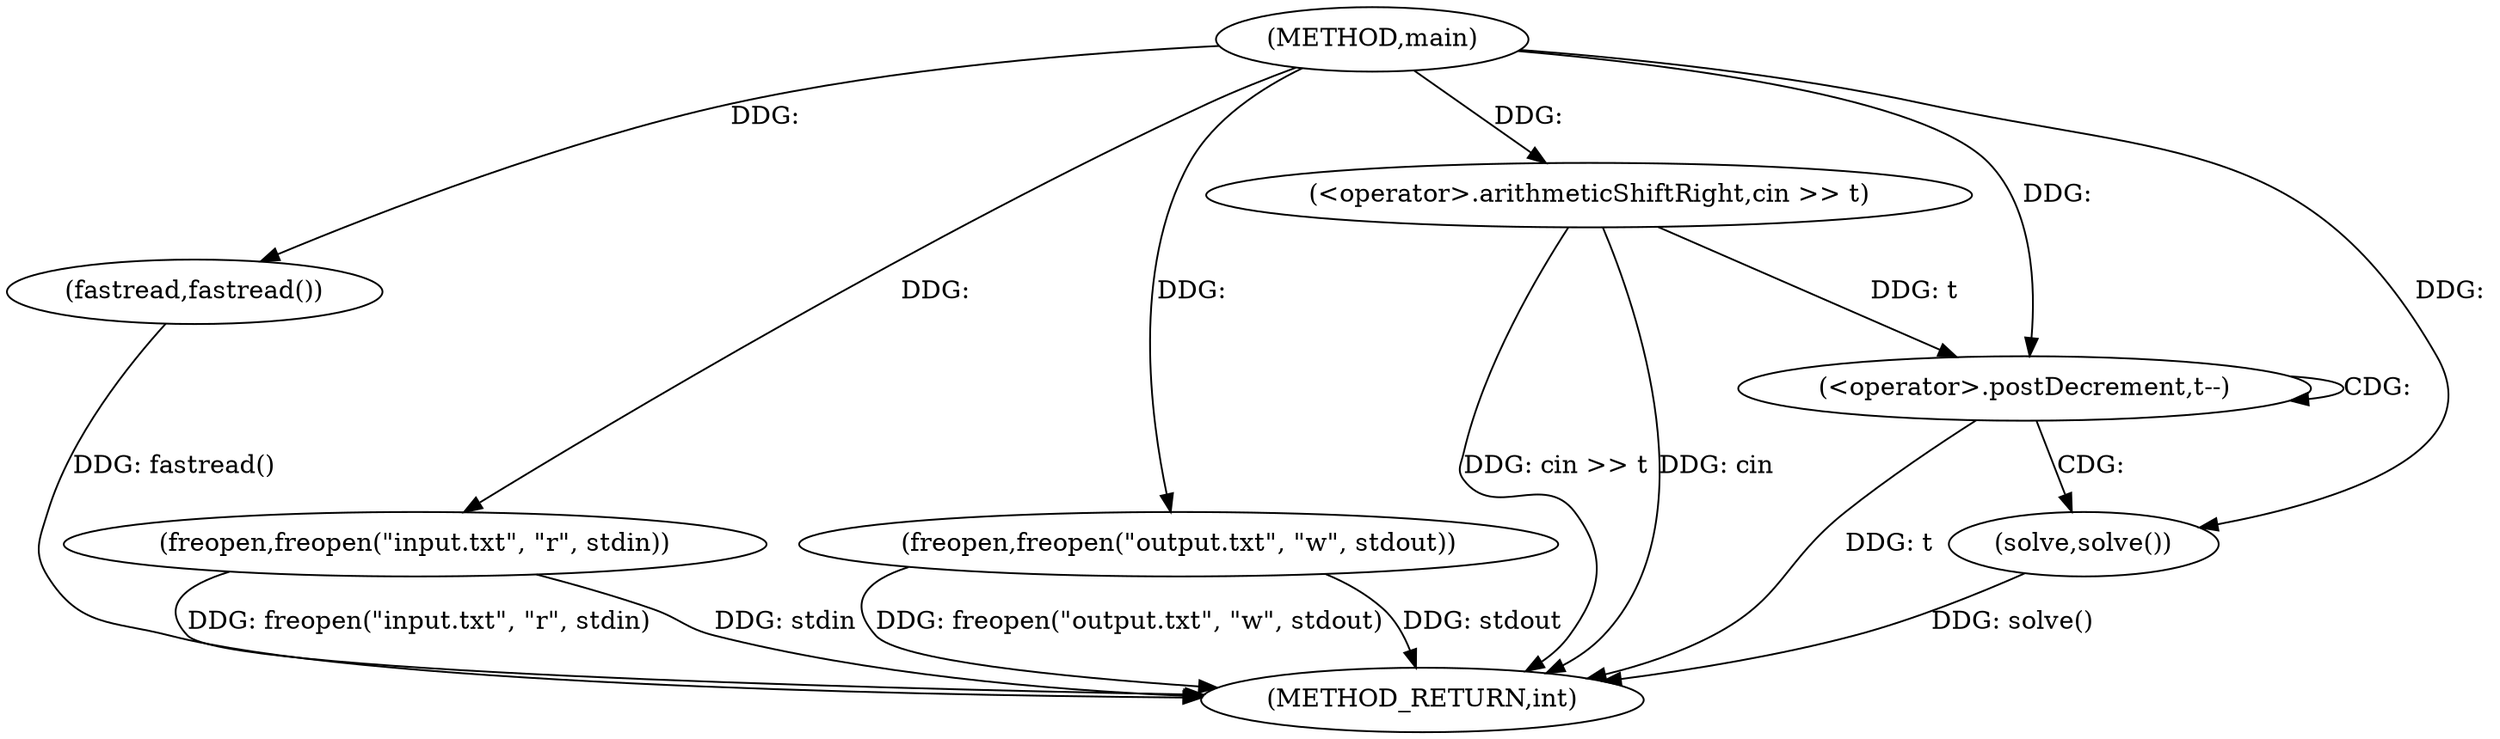 digraph "main" {  
"1000209" [label = "(METHOD,main)" ]
"1000229" [label = "(METHOD_RETURN,int)" ]
"1000211" [label = "(fastread,fastread())" ]
"1000212" [label = "(freopen,freopen(\"input.txt\", \"r\", stdin))" ]
"1000216" [label = "(freopen,freopen(\"output.txt\", \"w\", stdout))" ]
"1000221" [label = "(<operator>.arithmeticShiftRight,cin >> t)" ]
"1000225" [label = "(<operator>.postDecrement,t--)" ]
"1000228" [label = "(solve,solve())" ]
  "1000211" -> "1000229"  [ label = "DDG: fastread()"] 
  "1000212" -> "1000229"  [ label = "DDG: freopen(\"input.txt\", \"r\", stdin)"] 
  "1000216" -> "1000229"  [ label = "DDG: freopen(\"output.txt\", \"w\", stdout)"] 
  "1000221" -> "1000229"  [ label = "DDG: cin >> t"] 
  "1000225" -> "1000229"  [ label = "DDG: t"] 
  "1000228" -> "1000229"  [ label = "DDG: solve()"] 
  "1000216" -> "1000229"  [ label = "DDG: stdout"] 
  "1000221" -> "1000229"  [ label = "DDG: cin"] 
  "1000212" -> "1000229"  [ label = "DDG: stdin"] 
  "1000209" -> "1000211"  [ label = "DDG: "] 
  "1000209" -> "1000212"  [ label = "DDG: "] 
  "1000209" -> "1000216"  [ label = "DDG: "] 
  "1000209" -> "1000221"  [ label = "DDG: "] 
  "1000221" -> "1000225"  [ label = "DDG: t"] 
  "1000209" -> "1000225"  [ label = "DDG: "] 
  "1000209" -> "1000228"  [ label = "DDG: "] 
  "1000225" -> "1000225"  [ label = "CDG: "] 
  "1000225" -> "1000228"  [ label = "CDG: "] 
}
